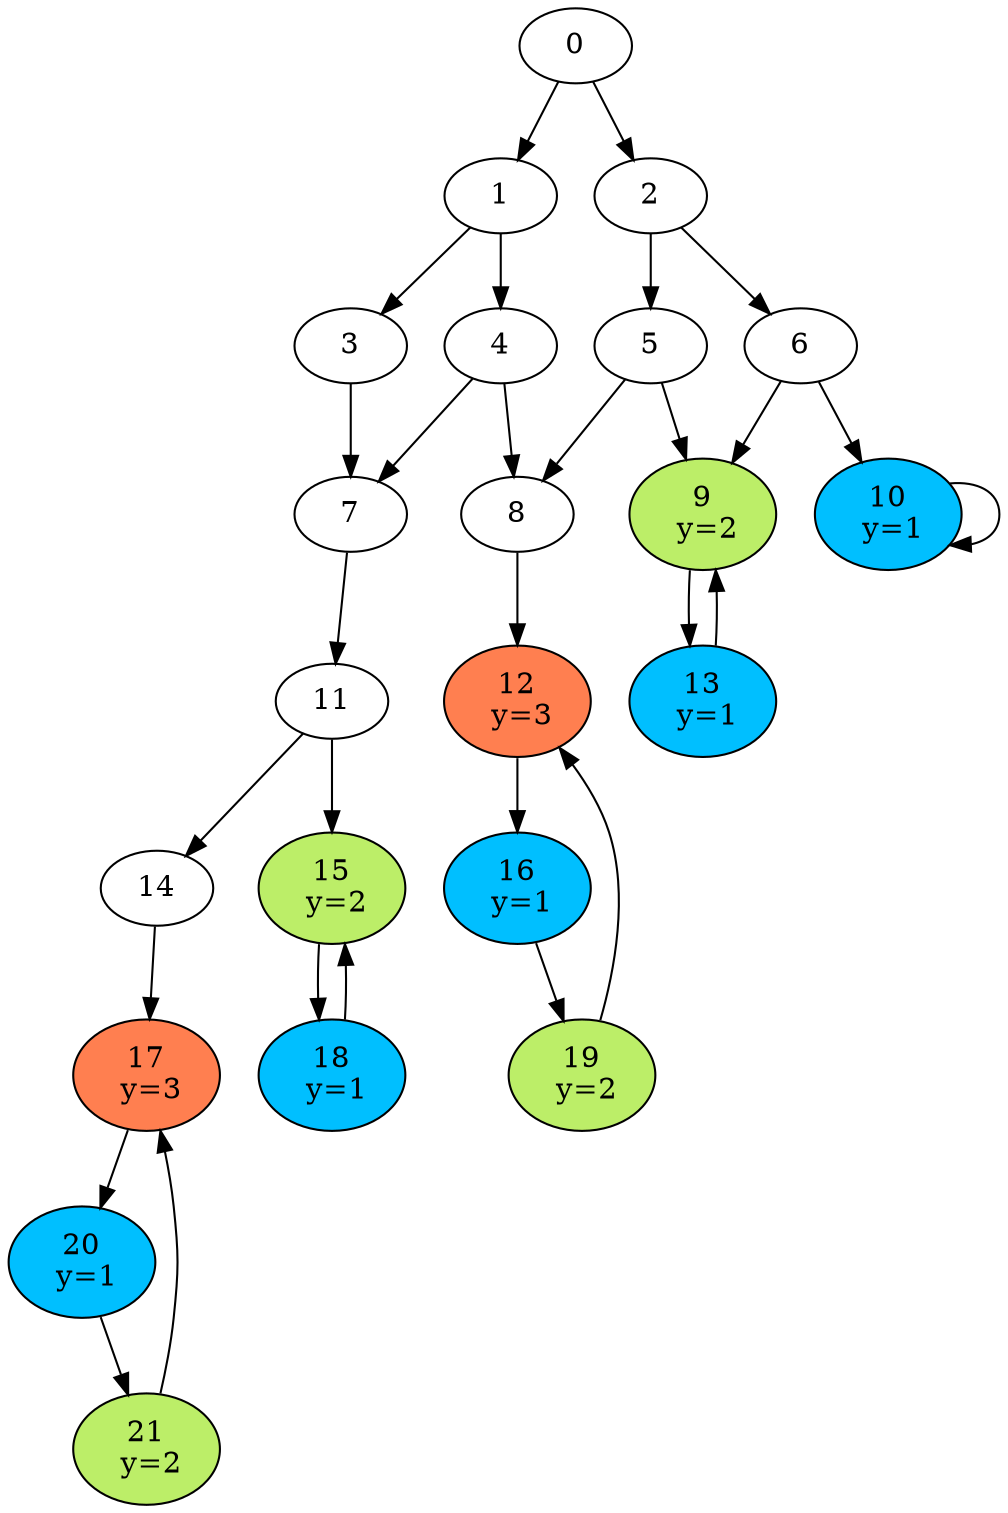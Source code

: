 digraph {
0 [];
0 -> 1;
0 -> 2
1 [];
2 [];
1 -> 3;
3 [];
1 -> 4;
4 [];
3 -> 7;
4 -> 7;
4 -> 8;
2 -> 5;
5 [];
2 -> 6;
6 [];
5 -> 8;
5 -> 9;
6 -> 9;
6 -> 10;
7 [];
7 -> 11;
8 [];
8 -> 12;
9 [fillcolor = darkolivegreen2, label="9\n y=2", style=filled];
9 -> 13;
10 [fillcolor = deepskyblue, label="10\n y=1", style=filled];
10 -> 10;
11 [];
11 -> 14;
11 -> 15;
12 [fillcolor = coral, label="12\n y=3", style=filled];
12 -> 16;
13 [fillcolor = deepskyblue, label="13\n y=1", style=filled];
13 -> 9;
14 [];
14 -> 17;
15 [fillcolor = darkolivegreen2, label="15\n y=2", style=filled];
15 -> 18;
16 [fillcolor = deepskyblue, label="16\n y=1", style=filled];
16 -> 19;
17 [fillcolor = coral, label="17\n y=3", style=filled];
17 -> 20;
18 [fillcolor = deepskyblue, label="18\n y=1", style=filled];
18 -> 15;
19 [fillcolor = darkolivegreen2, label="19\n y=2", style=filled];
19 -> 12;
20 [fillcolor = deepskyblue, label="20\n y=1", style=filled];
20 -> 21;
21 [fillcolor = darkolivegreen2, label="21\n y=2", style=filled];
21 -> 17;
}
